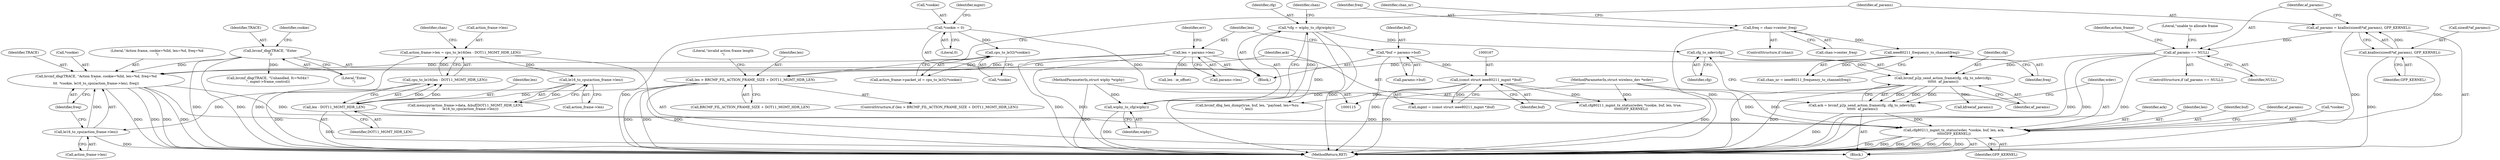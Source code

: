 digraph "0_linux_8f44c9a41386729fea410e688959ddaa9d51be7c@pointer" {
"1000381" [label="(Call,cfg80211_mgmt_tx_status(wdev, *cookie, buf, len, ack,\n\t\t\t\t\tGFP_KERNEL))"];
"1000117" [label="(MethodParameterIn,struct wireless_dev *wdev)"];
"1000364" [label="(Call,brcmf_dbg(TRACE, \"Action frame, cookie=%lld, len=%d, freq=%d\n\",\n\t\t\t  *cookie, le16_to_cpu(action_frame->len), freq))"];
"1000157" [label="(Call,brcmf_dbg(TRACE, \"Enter\n\"))"];
"1000288" [label="(Call,cpu_to_le32(*cookie))"];
"1000160" [label="(Call,*cookie = 0)"];
"1000369" [label="(Call,le16_to_cpu(action_frame->len))"];
"1000360" [label="(Call,le16_to_cpu(action_frame->len))"];
"1000319" [label="(Call,action_frame->len = cpu_to_le16(len - DOT11_MGMT_HDR_LEN))"];
"1000323" [label="(Call,cpu_to_le16(len - DOT11_MGMT_HDR_LEN))"];
"1000324" [label="(Call,len - DOT11_MGMT_HDR_LEN)"];
"1000246" [label="(Call,len > BRCMF_FIL_ACTION_FRAME_SIZE + DOT11_MGMT_HDR_LEN)"];
"1000139" [label="(Call,len = params->len)"];
"1000344" [label="(Call,ieee80211_frequency_to_channel(freq))"];
"1000329" [label="(Call,freq = chan->center_freq)"];
"1000166" [label="(Call,(const struct ieee80211_mgmt *)buf)"];
"1000133" [label="(Call,*buf = params->buf)"];
"1000374" [label="(Call,ack = brcmf_p2p_send_action_frame(cfg, cfg_to_ndev(cfg),\n\t\t\t\t\t\t  af_params))"];
"1000376" [label="(Call,brcmf_p2p_send_action_frame(cfg, cfg_to_ndev(cfg),\n\t\t\t\t\t\t  af_params))"];
"1000378" [label="(Call,cfg_to_ndev(cfg))"];
"1000122" [label="(Call,*cfg = wiphy_to_cfg(wiphy))"];
"1000124" [label="(Call,wiphy_to_cfg(wiphy))"];
"1000116" [label="(MethodParameterIn,struct wiphy *wiphy)"];
"1000267" [label="(Call,af_params == NULL)"];
"1000259" [label="(Call,af_params = kzalloc(sizeof(*af_params), GFP_KERNEL))"];
"1000261" [label="(Call,kzalloc(sizeof(*af_params), GFP_KERNEL))"];
"1000148" [label="(Identifier,err)"];
"1000369" [label="(Call,le16_to_cpu(action_frame->len))"];
"1000387" [label="(Identifier,ack)"];
"1000373" [label="(Identifier,freq)"];
"1000320" [label="(Call,action_frame->len)"];
"1000345" [label="(Identifier,freq)"];
"1000328" [label="(Identifier,chan)"];
"1000259" [label="(Call,af_params = kzalloc(sizeof(*af_params), GFP_KERNEL))"];
"1000377" [label="(Identifier,cfg)"];
"1000284" [label="(Call,action_frame->packet_id = cpu_to_le32(*cookie))"];
"1000161" [label="(Call,*cookie)"];
"1000374" [label="(Call,ack = brcmf_p2p_send_action_frame(cfg, cfg_to_ndev(cfg),\n\t\t\t\t\t\t  af_params))"];
"1000272" [label="(Literal,\"unable to allocate frame\n\")"];
"1000248" [label="(Call,BRCMF_FIL_ACTION_FRAME_SIZE + DOT11_MGMT_HDR_LEN)"];
"1000329" [label="(Call,freq = chan->center_freq)"];
"1000386" [label="(Identifier,len)"];
"1000385" [label="(Identifier,buf)"];
"1000375" [label="(Identifier,ack)"];
"1000124" [label="(Call,wiphy_to_cfg(wiphy))"];
"1000157" [label="(Call,brcmf_dbg(TRACE, \"Enter\n\"))"];
"1000253" [label="(Literal,\"invalid action frame length\n\")"];
"1000390" [label="(Identifier,af_params)"];
"1000361" [label="(Call,action_frame->len)"];
"1000367" [label="(Call,*cookie)"];
"1000342" [label="(Call,chan_nr = ieee80211_frequency_to_channel(freq))"];
"1000139" [label="(Call,len = params->len)"];
"1000120" [label="(Block,)"];
"1000323" [label="(Call,cpu_to_le16(len - DOT11_MGMT_HDR_LEN))"];
"1000366" [label="(Literal,\"Action frame, cookie=%lld, len=%d, freq=%d\n\")"];
"1000162" [label="(Identifier,cookie)"];
"1000383" [label="(Call,*cookie)"];
"1000267" [label="(Call,af_params == NULL)"];
"1000288" [label="(Call,cpu_to_le32(*cookie))"];
"1000160" [label="(Call,*cookie = 0)"];
"1000326" [label="(Identifier,DOT11_MGMT_HDR_LEN)"];
"1000352" [label="(Call,memcpy(action_frame->data, &buf[DOT11_MGMT_HDR_LEN],\n\t\t       le16_to_cpu(action_frame->len)))"];
"1000382" [label="(Identifier,wdev)"];
"1000164" [label="(Call,mgmt = (const struct ieee80211_mgmt *)buf)"];
"1000165" [label="(Identifier,mgmt)"];
"1000370" [label="(Call,action_frame->len)"];
"1000393" [label="(Call,brcmf_dbg(TRACE, \"Unhandled, fc=%04x!!\n\", mgmt->frame_control))"];
"1000194" [label="(Call,len - ie_offset)"];
"1000376" [label="(Call,brcmf_p2p_send_action_frame(cfg, cfg_to_ndev(cfg),\n\t\t\t\t\t\t  af_params))"];
"1000344" [label="(Call,ieee80211_frequency_to_channel(freq))"];
"1000168" [label="(Identifier,buf)"];
"1000128" [label="(Identifier,chan)"];
"1000379" [label="(Identifier,cfg)"];
"1000268" [label="(Identifier,af_params)"];
"1000330" [label="(Identifier,freq)"];
"1000325" [label="(Identifier,len)"];
"1000122" [label="(Call,*cfg = wiphy_to_cfg(wiphy))"];
"1000327" [label="(ControlStructure,if (chan))"];
"1000159" [label="(Literal,\"Enter\n\")"];
"1000389" [label="(Call,kfree(af_params))"];
"1000140" [label="(Identifier,len)"];
"1000408" [label="(MethodReturn,RET)"];
"1000265" [label="(Identifier,GFP_KERNEL)"];
"1000262" [label="(Call,sizeof(*af_params))"];
"1000244" [label="(Block,)"];
"1000125" [label="(Identifier,wiphy)"];
"1000116" [label="(MethodParameterIn,struct wiphy *wiphy)"];
"1000381" [label="(Call,cfg80211_mgmt_tx_status(wdev, *cookie, buf, len, ack,\n\t\t\t\t\tGFP_KERNEL))"];
"1000319" [label="(Call,action_frame->len = cpu_to_le16(len - DOT11_MGMT_HDR_LEN))"];
"1000343" [label="(Identifier,chan_nr)"];
"1000230" [label="(Call,cfg80211_mgmt_tx_status(wdev, *cookie, buf, len, true,\n \t\t\t\t\tGFP_KERNEL))"];
"1000158" [label="(Identifier,TRACE)"];
"1000279" [label="(Identifier,action_frame)"];
"1000331" [label="(Call,chan->center_freq)"];
"1000135" [label="(Call,params->buf)"];
"1000399" [label="(Call,brcmf_dbg_hex_dump(true, buf, len, \"payload, len=%zu\n\", len))"];
"1000260" [label="(Identifier,af_params)"];
"1000269" [label="(Identifier,NULL)"];
"1000246" [label="(Call,len > BRCMF_FIL_ACTION_FRAME_SIZE + DOT11_MGMT_HDR_LEN)"];
"1000245" [label="(ControlStructure,if (len > BRCMF_FIL_ACTION_FRAME_SIZE + DOT11_MGMT_HDR_LEN))"];
"1000261" [label="(Call,kzalloc(sizeof(*af_params), GFP_KERNEL))"];
"1000380" [label="(Identifier,af_params)"];
"1000117" [label="(MethodParameterIn,struct wireless_dev *wdev)"];
"1000163" [label="(Literal,0)"];
"1000365" [label="(Identifier,TRACE)"];
"1000364" [label="(Call,brcmf_dbg(TRACE, \"Action frame, cookie=%lld, len=%d, freq=%d\n\",\n\t\t\t  *cookie, le16_to_cpu(action_frame->len), freq))"];
"1000360" [label="(Call,le16_to_cpu(action_frame->len))"];
"1000166" [label="(Call,(const struct ieee80211_mgmt *)buf)"];
"1000378" [label="(Call,cfg_to_ndev(cfg))"];
"1000324" [label="(Call,len - DOT11_MGMT_HDR_LEN)"];
"1000388" [label="(Identifier,GFP_KERNEL)"];
"1000289" [label="(Call,*cookie)"];
"1000141" [label="(Call,params->len)"];
"1000247" [label="(Identifier,len)"];
"1000266" [label="(ControlStructure,if (af_params == NULL))"];
"1000123" [label="(Identifier,cfg)"];
"1000133" [label="(Call,*buf = params->buf)"];
"1000134" [label="(Identifier,buf)"];
"1000381" -> "1000244"  [label="AST: "];
"1000381" -> "1000388"  [label="CFG: "];
"1000382" -> "1000381"  [label="AST: "];
"1000383" -> "1000381"  [label="AST: "];
"1000385" -> "1000381"  [label="AST: "];
"1000386" -> "1000381"  [label="AST: "];
"1000387" -> "1000381"  [label="AST: "];
"1000388" -> "1000381"  [label="AST: "];
"1000390" -> "1000381"  [label="CFG: "];
"1000381" -> "1000408"  [label="DDG: "];
"1000381" -> "1000408"  [label="DDG: "];
"1000381" -> "1000408"  [label="DDG: "];
"1000381" -> "1000408"  [label="DDG: "];
"1000381" -> "1000408"  [label="DDG: "];
"1000381" -> "1000408"  [label="DDG: "];
"1000381" -> "1000408"  [label="DDG: "];
"1000117" -> "1000381"  [label="DDG: "];
"1000364" -> "1000381"  [label="DDG: "];
"1000166" -> "1000381"  [label="DDG: "];
"1000324" -> "1000381"  [label="DDG: "];
"1000374" -> "1000381"  [label="DDG: "];
"1000261" -> "1000381"  [label="DDG: "];
"1000117" -> "1000115"  [label="AST: "];
"1000117" -> "1000408"  [label="DDG: "];
"1000117" -> "1000230"  [label="DDG: "];
"1000364" -> "1000244"  [label="AST: "];
"1000364" -> "1000373"  [label="CFG: "];
"1000365" -> "1000364"  [label="AST: "];
"1000366" -> "1000364"  [label="AST: "];
"1000367" -> "1000364"  [label="AST: "];
"1000369" -> "1000364"  [label="AST: "];
"1000373" -> "1000364"  [label="AST: "];
"1000375" -> "1000364"  [label="CFG: "];
"1000364" -> "1000408"  [label="DDG: "];
"1000364" -> "1000408"  [label="DDG: "];
"1000364" -> "1000408"  [label="DDG: "];
"1000364" -> "1000408"  [label="DDG: "];
"1000157" -> "1000364"  [label="DDG: "];
"1000288" -> "1000364"  [label="DDG: "];
"1000369" -> "1000364"  [label="DDG: "];
"1000344" -> "1000364"  [label="DDG: "];
"1000157" -> "1000120"  [label="AST: "];
"1000157" -> "1000159"  [label="CFG: "];
"1000158" -> "1000157"  [label="AST: "];
"1000159" -> "1000157"  [label="AST: "];
"1000162" -> "1000157"  [label="CFG: "];
"1000157" -> "1000408"  [label="DDG: "];
"1000157" -> "1000408"  [label="DDG: "];
"1000157" -> "1000393"  [label="DDG: "];
"1000288" -> "1000284"  [label="AST: "];
"1000288" -> "1000289"  [label="CFG: "];
"1000289" -> "1000288"  [label="AST: "];
"1000284" -> "1000288"  [label="CFG: "];
"1000288" -> "1000284"  [label="DDG: "];
"1000160" -> "1000288"  [label="DDG: "];
"1000160" -> "1000120"  [label="AST: "];
"1000160" -> "1000163"  [label="CFG: "];
"1000161" -> "1000160"  [label="AST: "];
"1000163" -> "1000160"  [label="AST: "];
"1000165" -> "1000160"  [label="CFG: "];
"1000160" -> "1000408"  [label="DDG: "];
"1000160" -> "1000230"  [label="DDG: "];
"1000369" -> "1000370"  [label="CFG: "];
"1000370" -> "1000369"  [label="AST: "];
"1000373" -> "1000369"  [label="CFG: "];
"1000369" -> "1000408"  [label="DDG: "];
"1000360" -> "1000369"  [label="DDG: "];
"1000360" -> "1000352"  [label="AST: "];
"1000360" -> "1000361"  [label="CFG: "];
"1000361" -> "1000360"  [label="AST: "];
"1000352" -> "1000360"  [label="CFG: "];
"1000360" -> "1000352"  [label="DDG: "];
"1000319" -> "1000360"  [label="DDG: "];
"1000319" -> "1000244"  [label="AST: "];
"1000319" -> "1000323"  [label="CFG: "];
"1000320" -> "1000319"  [label="AST: "];
"1000323" -> "1000319"  [label="AST: "];
"1000328" -> "1000319"  [label="CFG: "];
"1000319" -> "1000408"  [label="DDG: "];
"1000323" -> "1000319"  [label="DDG: "];
"1000323" -> "1000324"  [label="CFG: "];
"1000324" -> "1000323"  [label="AST: "];
"1000323" -> "1000408"  [label="DDG: "];
"1000324" -> "1000323"  [label="DDG: "];
"1000324" -> "1000323"  [label="DDG: "];
"1000324" -> "1000326"  [label="CFG: "];
"1000325" -> "1000324"  [label="AST: "];
"1000326" -> "1000324"  [label="AST: "];
"1000324" -> "1000408"  [label="DDG: "];
"1000246" -> "1000324"  [label="DDG: "];
"1000246" -> "1000245"  [label="AST: "];
"1000246" -> "1000248"  [label="CFG: "];
"1000247" -> "1000246"  [label="AST: "];
"1000248" -> "1000246"  [label="AST: "];
"1000253" -> "1000246"  [label="CFG: "];
"1000260" -> "1000246"  [label="CFG: "];
"1000246" -> "1000408"  [label="DDG: "];
"1000246" -> "1000408"  [label="DDG: "];
"1000246" -> "1000408"  [label="DDG: "];
"1000139" -> "1000246"  [label="DDG: "];
"1000139" -> "1000120"  [label="AST: "];
"1000139" -> "1000141"  [label="CFG: "];
"1000140" -> "1000139"  [label="AST: "];
"1000141" -> "1000139"  [label="AST: "];
"1000148" -> "1000139"  [label="CFG: "];
"1000139" -> "1000408"  [label="DDG: "];
"1000139" -> "1000408"  [label="DDG: "];
"1000139" -> "1000194"  [label="DDG: "];
"1000139" -> "1000399"  [label="DDG: "];
"1000344" -> "1000342"  [label="AST: "];
"1000344" -> "1000345"  [label="CFG: "];
"1000345" -> "1000344"  [label="AST: "];
"1000342" -> "1000344"  [label="CFG: "];
"1000344" -> "1000342"  [label="DDG: "];
"1000329" -> "1000344"  [label="DDG: "];
"1000329" -> "1000327"  [label="AST: "];
"1000329" -> "1000331"  [label="CFG: "];
"1000330" -> "1000329"  [label="AST: "];
"1000331" -> "1000329"  [label="AST: "];
"1000343" -> "1000329"  [label="CFG: "];
"1000329" -> "1000408"  [label="DDG: "];
"1000166" -> "1000164"  [label="AST: "];
"1000166" -> "1000168"  [label="CFG: "];
"1000167" -> "1000166"  [label="AST: "];
"1000168" -> "1000166"  [label="AST: "];
"1000164" -> "1000166"  [label="CFG: "];
"1000166" -> "1000408"  [label="DDG: "];
"1000166" -> "1000164"  [label="DDG: "];
"1000133" -> "1000166"  [label="DDG: "];
"1000166" -> "1000230"  [label="DDG: "];
"1000166" -> "1000399"  [label="DDG: "];
"1000133" -> "1000120"  [label="AST: "];
"1000133" -> "1000135"  [label="CFG: "];
"1000134" -> "1000133"  [label="AST: "];
"1000135" -> "1000133"  [label="AST: "];
"1000140" -> "1000133"  [label="CFG: "];
"1000133" -> "1000408"  [label="DDG: "];
"1000374" -> "1000244"  [label="AST: "];
"1000374" -> "1000376"  [label="CFG: "];
"1000375" -> "1000374"  [label="AST: "];
"1000376" -> "1000374"  [label="AST: "];
"1000382" -> "1000374"  [label="CFG: "];
"1000374" -> "1000408"  [label="DDG: "];
"1000376" -> "1000374"  [label="DDG: "];
"1000376" -> "1000374"  [label="DDG: "];
"1000376" -> "1000374"  [label="DDG: "];
"1000376" -> "1000380"  [label="CFG: "];
"1000377" -> "1000376"  [label="AST: "];
"1000378" -> "1000376"  [label="AST: "];
"1000380" -> "1000376"  [label="AST: "];
"1000376" -> "1000408"  [label="DDG: "];
"1000376" -> "1000408"  [label="DDG: "];
"1000378" -> "1000376"  [label="DDG: "];
"1000267" -> "1000376"  [label="DDG: "];
"1000376" -> "1000389"  [label="DDG: "];
"1000378" -> "1000379"  [label="CFG: "];
"1000379" -> "1000378"  [label="AST: "];
"1000380" -> "1000378"  [label="CFG: "];
"1000122" -> "1000378"  [label="DDG: "];
"1000122" -> "1000120"  [label="AST: "];
"1000122" -> "1000124"  [label="CFG: "];
"1000123" -> "1000122"  [label="AST: "];
"1000124" -> "1000122"  [label="AST: "];
"1000128" -> "1000122"  [label="CFG: "];
"1000122" -> "1000408"  [label="DDG: "];
"1000122" -> "1000408"  [label="DDG: "];
"1000124" -> "1000122"  [label="DDG: "];
"1000124" -> "1000125"  [label="CFG: "];
"1000125" -> "1000124"  [label="AST: "];
"1000124" -> "1000408"  [label="DDG: "];
"1000116" -> "1000124"  [label="DDG: "];
"1000116" -> "1000115"  [label="AST: "];
"1000116" -> "1000408"  [label="DDG: "];
"1000267" -> "1000266"  [label="AST: "];
"1000267" -> "1000269"  [label="CFG: "];
"1000268" -> "1000267"  [label="AST: "];
"1000269" -> "1000267"  [label="AST: "];
"1000272" -> "1000267"  [label="CFG: "];
"1000279" -> "1000267"  [label="CFG: "];
"1000267" -> "1000408"  [label="DDG: "];
"1000267" -> "1000408"  [label="DDG: "];
"1000267" -> "1000408"  [label="DDG: "];
"1000259" -> "1000267"  [label="DDG: "];
"1000259" -> "1000244"  [label="AST: "];
"1000259" -> "1000261"  [label="CFG: "];
"1000260" -> "1000259"  [label="AST: "];
"1000261" -> "1000259"  [label="AST: "];
"1000268" -> "1000259"  [label="CFG: "];
"1000259" -> "1000408"  [label="DDG: "];
"1000261" -> "1000259"  [label="DDG: "];
"1000261" -> "1000265"  [label="CFG: "];
"1000262" -> "1000261"  [label="AST: "];
"1000265" -> "1000261"  [label="AST: "];
"1000261" -> "1000408"  [label="DDG: "];
}
